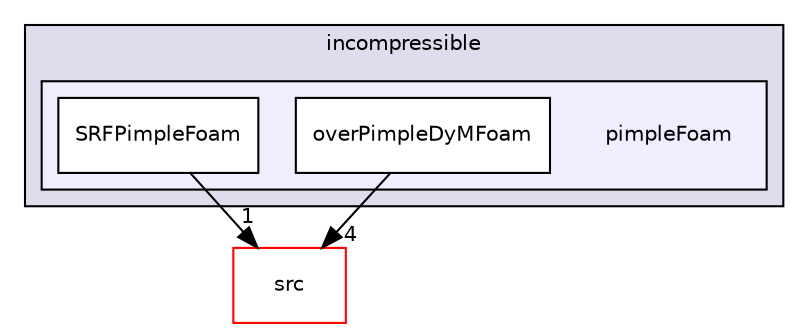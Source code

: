 digraph "applications/solvers/incompressible/pimpleFoam" {
  bgcolor=transparent;
  compound=true
  node [ fontsize="10", fontname="Helvetica"];
  edge [ labelfontsize="10", labelfontname="Helvetica"];
  subgraph clusterdir_2a80a7eee79ab677323c49fed47bf4a4 {
    graph [ bgcolor="#ddddee", pencolor="black", label="incompressible" fontname="Helvetica", fontsize="10", URL="dir_2a80a7eee79ab677323c49fed47bf4a4.html"]
  subgraph clusterdir_98e028252b14d2134a5971db69393518 {
    graph [ bgcolor="#eeeeff", pencolor="black", label="" URL="dir_98e028252b14d2134a5971db69393518.html"];
    dir_98e028252b14d2134a5971db69393518 [shape=plaintext label="pimpleFoam"];
    dir_8c2c042a8af26052eb1946e64c925890 [shape=box label="overPimpleDyMFoam" color="black" fillcolor="white" style="filled" URL="dir_8c2c042a8af26052eb1946e64c925890.html"];
    dir_0aa4825cd2d66c291e837ecfd80262a3 [shape=box label="SRFPimpleFoam" color="black" fillcolor="white" style="filled" URL="dir_0aa4825cd2d66c291e837ecfd80262a3.html"];
  }
  }
  dir_68267d1309a1af8e8297ef4c3efbcdba [shape=box label="src" color="red" URL="dir_68267d1309a1af8e8297ef4c3efbcdba.html"];
  dir_8c2c042a8af26052eb1946e64c925890->dir_68267d1309a1af8e8297ef4c3efbcdba [headlabel="4", labeldistance=1.5 headhref="dir_000018_000499.html"];
  dir_0aa4825cd2d66c291e837ecfd80262a3->dir_68267d1309a1af8e8297ef4c3efbcdba [headlabel="1", labeldistance=1.5 headhref="dir_000059_000499.html"];
}
